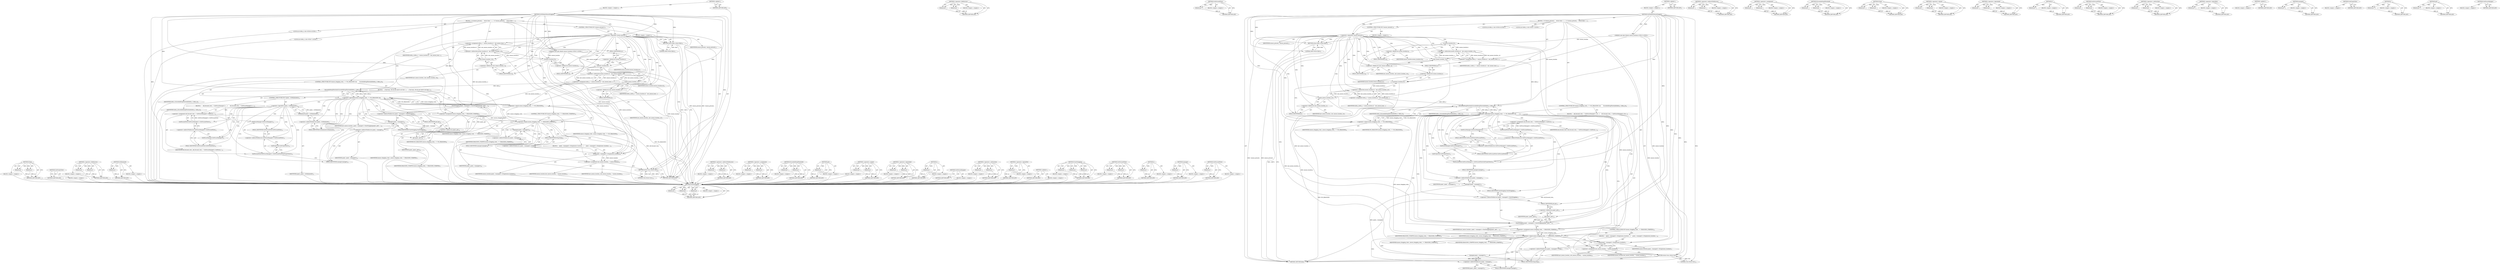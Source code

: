 digraph "GetFocusedView" {
vulnerable_177 [label=<(METHOD,StartDragging)>];
vulnerable_178 [label=<(PARAM,p1)>];
vulnerable_179 [label=<(PARAM,p2)>];
vulnerable_180 [label=<(PARAM,p3)>];
vulnerable_181 [label=<(BLOCK,&lt;empty&gt;,&lt;empty&gt;)>];
vulnerable_182 [label=<(METHOD_RETURN,ANY)>];
vulnerable_133 [label=<(METHOD,&lt;operator&gt;.fieldAccess)>];
vulnerable_134 [label=<(PARAM,p1)>];
vulnerable_135 [label=<(PARAM,p2)>];
vulnerable_136 [label=<(BLOCK,&lt;empty&gt;,&lt;empty&gt;)>];
vulnerable_137 [label=<(METHOD_RETURN,ANY)>];
vulnerable_157 [label=<(METHOD,GetFocusedView)>];
vulnerable_158 [label=<(PARAM,p1)>];
vulnerable_159 [label=<(BLOCK,&lt;empty&gt;,&lt;empty&gt;)>];
vulnerable_160 [label=<(METHOD_RETURN,ANY)>];
vulnerable_6 [label=<(METHOD,&lt;global&gt;)<SUB>1</SUB>>];
vulnerable_7 [label=<(BLOCK,&lt;empty&gt;,&lt;empty&gt;)<SUB>1</SUB>>];
vulnerable_8 [label=<(METHOD,OnTitlebarMouseDragged)<SUB>1</SUB>>];
vulnerable_9 [label="<(PARAM,const gfx::Point&amp; mouse_location)<SUB>2</SUB>>"];
vulnerable_10 [label=<(BLOCK,{
  if (!mouse_pressed_)
    return false;

  i...,{
  if (!mouse_pressed_)
    return false;

  i...)<SUB>2</SUB>>];
vulnerable_11 [label=<(CONTROL_STRUCTURE,IF,if (!mouse_pressed_))<SUB>3</SUB>>];
vulnerable_12 [label=<(&lt;operator&gt;.logicalNot,!mouse_pressed_)<SUB>3</SUB>>];
vulnerable_13 [label=<(IDENTIFIER,mouse_pressed_,!mouse_pressed_)<SUB>3</SUB>>];
vulnerable_14 [label=<(BLOCK,&lt;empty&gt;,&lt;empty&gt;)<SUB>4</SUB>>];
vulnerable_15 [label=<(RETURN,return false;,return false;)<SUB>4</SUB>>];
vulnerable_16 [label=<(LITERAL,false,return false;)<SUB>4</SUB>>];
vulnerable_17 [label="<(LOCAL,int delta_x: int)<SUB>6</SUB>>"];
vulnerable_18 [label=<(&lt;operator&gt;.assignment,delta_x = mouse_location.x() - last_mouse_locat...)<SUB>6</SUB>>];
vulnerable_19 [label=<(IDENTIFIER,delta_x,delta_x = mouse_location.x() - last_mouse_locat...)<SUB>6</SUB>>];
vulnerable_20 [label=<(&lt;operator&gt;.subtraction,mouse_location.x() - last_mouse_location_.x())<SUB>6</SUB>>];
vulnerable_21 [label=<(x,mouse_location.x())<SUB>6</SUB>>];
vulnerable_22 [label=<(&lt;operator&gt;.fieldAccess,mouse_location.x)<SUB>6</SUB>>];
vulnerable_23 [label=<(IDENTIFIER,mouse_location,mouse_location.x())<SUB>6</SUB>>];
vulnerable_24 [label=<(FIELD_IDENTIFIER,x,x)<SUB>6</SUB>>];
vulnerable_25 [label=<(x,last_mouse_location_.x())<SUB>6</SUB>>];
vulnerable_26 [label=<(&lt;operator&gt;.fieldAccess,last_mouse_location_.x)<SUB>6</SUB>>];
vulnerable_27 [label=<(IDENTIFIER,last_mouse_location_,last_mouse_location_.x())<SUB>6</SUB>>];
vulnerable_28 [label=<(FIELD_IDENTIFIER,x,x)<SUB>6</SUB>>];
vulnerable_29 [label="<(LOCAL,int delta_y: int)<SUB>7</SUB>>"];
vulnerable_30 [label=<(&lt;operator&gt;.assignment,delta_y = mouse_location.y() - last_mouse_locat...)<SUB>7</SUB>>];
vulnerable_31 [label=<(IDENTIFIER,delta_y,delta_y = mouse_location.y() - last_mouse_locat...)<SUB>7</SUB>>];
vulnerable_32 [label=<(&lt;operator&gt;.subtraction,mouse_location.y() - last_mouse_location_.y())<SUB>7</SUB>>];
vulnerable_33 [label=<(y,mouse_location.y())<SUB>7</SUB>>];
vulnerable_34 [label=<(&lt;operator&gt;.fieldAccess,mouse_location.y)<SUB>7</SUB>>];
vulnerable_35 [label=<(IDENTIFIER,mouse_location,mouse_location.y())<SUB>7</SUB>>];
vulnerable_36 [label=<(FIELD_IDENTIFIER,y,y)<SUB>7</SUB>>];
vulnerable_37 [label=<(y,last_mouse_location_.y())<SUB>7</SUB>>];
vulnerable_38 [label=<(&lt;operator&gt;.fieldAccess,last_mouse_location_.y)<SUB>7</SUB>>];
vulnerable_39 [label=<(IDENTIFIER,last_mouse_location_,last_mouse_location_.y())<SUB>7</SUB>>];
vulnerable_40 [label=<(FIELD_IDENTIFIER,y,y)<SUB>7</SUB>>];
vulnerable_41 [label=<(CONTROL_STRUCTURE,IF,if (mouse_dragging_state_ == NO_DRAGGING &amp;&amp;
       ExceededDragThreshold(delta_x, delta_y)))<SUB>8</SUB>>];
vulnerable_42 [label=<(&lt;operator&gt;.logicalAnd,mouse_dragging_state_ == NO_DRAGGING &amp;&amp;
       ...)<SUB>8</SUB>>];
vulnerable_43 [label=<(&lt;operator&gt;.equals,mouse_dragging_state_ == NO_DRAGGING)<SUB>8</SUB>>];
vulnerable_44 [label=<(IDENTIFIER,mouse_dragging_state_,mouse_dragging_state_ == NO_DRAGGING)<SUB>8</SUB>>];
vulnerable_45 [label=<(IDENTIFIER,NO_DRAGGING,mouse_dragging_state_ == NO_DRAGGING)<SUB>8</SUB>>];
vulnerable_46 [label=<(ExceededDragThreshold,ExceededDragThreshold(delta_x, delta_y))<SUB>9</SUB>>];
vulnerable_47 [label=<(IDENTIFIER,delta_x,ExceededDragThreshold(delta_x, delta_y))<SUB>9</SUB>>];
vulnerable_48 [label=<(IDENTIFIER,delta_y,ExceededDragThreshold(delta_x, delta_y))<SUB>9</SUB>>];
vulnerable_49 [label=<(BLOCK,{
    old_focused_view_ = GetFocusManager()-&gt;Ge...,{
    old_focused_view_ = GetFocusManager()-&gt;Ge...)<SUB>9</SUB>>];
vulnerable_50 [label=<(&lt;operator&gt;.assignment,old_focused_view_ = GetFocusManager()-&gt;GetFocus...)<SUB>10</SUB>>];
vulnerable_51 [label=<(IDENTIFIER,old_focused_view_,old_focused_view_ = GetFocusManager()-&gt;GetFocus...)<SUB>10</SUB>>];
vulnerable_52 [label=<(GetFocusedView,GetFocusManager()-&gt;GetFocusedView())<SUB>10</SUB>>];
vulnerable_53 [label=<(&lt;operator&gt;.indirectFieldAccess,GetFocusManager()-&gt;GetFocusedView)<SUB>10</SUB>>];
vulnerable_54 [label=<(GetFocusManager,GetFocusManager())<SUB>10</SUB>>];
vulnerable_55 [label=<(FIELD_IDENTIFIER,GetFocusedView,GetFocusedView)<SUB>10</SUB>>];
vulnerable_56 [label=<(SetFocusedView,GetFocusManager()-&gt;SetFocusedView(GetFrameView()))<SUB>11</SUB>>];
vulnerable_57 [label=<(&lt;operator&gt;.indirectFieldAccess,GetFocusManager()-&gt;SetFocusedView)<SUB>11</SUB>>];
vulnerable_58 [label=<(GetFocusManager,GetFocusManager())<SUB>11</SUB>>];
vulnerable_59 [label=<(FIELD_IDENTIFIER,SetFocusedView,SetFocusedView)<SUB>11</SUB>>];
vulnerable_60 [label=<(GetFrameView,GetFrameView())<SUB>11</SUB>>];
vulnerable_61 [label=<(StartDragging,panel_-&gt;manager()-&gt;StartDragging(panel_.get(), ...)<SUB>13</SUB>>];
vulnerable_62 [label=<(&lt;operator&gt;.indirectFieldAccess,panel_-&gt;manager()-&gt;StartDragging)<SUB>13</SUB>>];
vulnerable_63 [label=<(manager,panel_-&gt;manager())<SUB>13</SUB>>];
vulnerable_64 [label=<(&lt;operator&gt;.indirectFieldAccess,panel_-&gt;manager)<SUB>13</SUB>>];
vulnerable_65 [label=<(IDENTIFIER,panel_,panel_-&gt;manager())<SUB>13</SUB>>];
vulnerable_66 [label=<(FIELD_IDENTIFIER,manager,manager)<SUB>13</SUB>>];
vulnerable_67 [label=<(FIELD_IDENTIFIER,StartDragging,StartDragging)<SUB>13</SUB>>];
vulnerable_68 [label=<(get,panel_.get())<SUB>13</SUB>>];
vulnerable_69 [label=<(&lt;operator&gt;.fieldAccess,panel_.get)<SUB>13</SUB>>];
vulnerable_70 [label=<(IDENTIFIER,panel_,panel_.get())<SUB>13</SUB>>];
vulnerable_71 [label=<(FIELD_IDENTIFIER,get,get)<SUB>13</SUB>>];
vulnerable_72 [label=<(IDENTIFIER,last_mouse_location_,panel_-&gt;manager()-&gt;StartDragging(panel_.get(), ...)<SUB>13</SUB>>];
vulnerable_73 [label=<(&lt;operator&gt;.assignment,mouse_dragging_state_ = DRAGGING_STARTED)<SUB>14</SUB>>];
vulnerable_74 [label=<(IDENTIFIER,mouse_dragging_state_,mouse_dragging_state_ = DRAGGING_STARTED)<SUB>14</SUB>>];
vulnerable_75 [label=<(IDENTIFIER,DRAGGING_STARTED,mouse_dragging_state_ = DRAGGING_STARTED)<SUB>14</SUB>>];
vulnerable_76 [label=<(CONTROL_STRUCTURE,IF,if (mouse_dragging_state_ == DRAGGING_STARTED))<SUB>16</SUB>>];
vulnerable_77 [label=<(&lt;operator&gt;.equals,mouse_dragging_state_ == DRAGGING_STARTED)<SUB>16</SUB>>];
vulnerable_78 [label=<(IDENTIFIER,mouse_dragging_state_,mouse_dragging_state_ == DRAGGING_STARTED)<SUB>16</SUB>>];
vulnerable_79 [label=<(IDENTIFIER,DRAGGING_STARTED,mouse_dragging_state_ == DRAGGING_STARTED)<SUB>16</SUB>>];
vulnerable_80 [label=<(BLOCK,{
    panel_-&gt;manager()-&gt;Drag(mouse_location);
...,{
    panel_-&gt;manager()-&gt;Drag(mouse_location);
...)<SUB>16</SUB>>];
vulnerable_81 [label=<(Drag,panel_-&gt;manager()-&gt;Drag(mouse_location))<SUB>17</SUB>>];
vulnerable_82 [label=<(&lt;operator&gt;.indirectFieldAccess,panel_-&gt;manager()-&gt;Drag)<SUB>17</SUB>>];
vulnerable_83 [label=<(manager,panel_-&gt;manager())<SUB>17</SUB>>];
vulnerable_84 [label=<(&lt;operator&gt;.indirectFieldAccess,panel_-&gt;manager)<SUB>17</SUB>>];
vulnerable_85 [label=<(IDENTIFIER,panel_,panel_-&gt;manager())<SUB>17</SUB>>];
vulnerable_86 [label=<(FIELD_IDENTIFIER,manager,manager)<SUB>17</SUB>>];
vulnerable_87 [label=<(FIELD_IDENTIFIER,Drag,Drag)<SUB>17</SUB>>];
vulnerable_88 [label=<(IDENTIFIER,mouse_location,panel_-&gt;manager()-&gt;Drag(mouse_location))<SUB>17</SUB>>];
vulnerable_89 [label=<(&lt;operator&gt;.assignment,last_mouse_location_ = mouse_location)<SUB>19</SUB>>];
vulnerable_90 [label=<(IDENTIFIER,last_mouse_location_,last_mouse_location_ = mouse_location)<SUB>19</SUB>>];
vulnerable_91 [label=<(IDENTIFIER,mouse_location,last_mouse_location_ = mouse_location)<SUB>19</SUB>>];
vulnerable_92 [label=<(RETURN,return true;,return true;)<SUB>21</SUB>>];
vulnerable_93 [label=<(LITERAL,true,return true;)<SUB>21</SUB>>];
vulnerable_94 [label=<(METHOD_RETURN,bool)<SUB>1</SUB>>];
vulnerable_96 [label=<(METHOD_RETURN,ANY)<SUB>1</SUB>>];
vulnerable_161 [label=<(METHOD,&lt;operator&gt;.indirectFieldAccess)>];
vulnerable_162 [label=<(PARAM,p1)>];
vulnerable_163 [label=<(PARAM,p2)>];
vulnerable_164 [label=<(BLOCK,&lt;empty&gt;,&lt;empty&gt;)>];
vulnerable_165 [label=<(METHOD_RETURN,ANY)>];
vulnerable_119 [label=<(METHOD,&lt;operator&gt;.assignment)>];
vulnerable_120 [label=<(PARAM,p1)>];
vulnerable_121 [label=<(PARAM,p2)>];
vulnerable_122 [label=<(BLOCK,&lt;empty&gt;,&lt;empty&gt;)>];
vulnerable_123 [label=<(METHOD_RETURN,ANY)>];
vulnerable_152 [label=<(METHOD,ExceededDragThreshold)>];
vulnerable_153 [label=<(PARAM,p1)>];
vulnerable_154 [label=<(PARAM,p2)>];
vulnerable_155 [label=<(BLOCK,&lt;empty&gt;,&lt;empty&gt;)>];
vulnerable_156 [label=<(METHOD_RETURN,ANY)>];
vulnerable_191 [label=<(METHOD,Drag)>];
vulnerable_192 [label=<(PARAM,p1)>];
vulnerable_193 [label=<(PARAM,p2)>];
vulnerable_194 [label=<(BLOCK,&lt;empty&gt;,&lt;empty&gt;)>];
vulnerable_195 [label=<(METHOD_RETURN,ANY)>];
vulnerable_147 [label=<(METHOD,&lt;operator&gt;.equals)>];
vulnerable_148 [label=<(PARAM,p1)>];
vulnerable_149 [label=<(PARAM,p2)>];
vulnerable_150 [label=<(BLOCK,&lt;empty&gt;,&lt;empty&gt;)>];
vulnerable_151 [label=<(METHOD_RETURN,ANY)>];
vulnerable_142 [label=<(METHOD,&lt;operator&gt;.logicalAnd)>];
vulnerable_143 [label=<(PARAM,p1)>];
vulnerable_144 [label=<(PARAM,p2)>];
vulnerable_145 [label=<(BLOCK,&lt;empty&gt;,&lt;empty&gt;)>];
vulnerable_146 [label=<(METHOD_RETURN,ANY)>];
vulnerable_129 [label=<(METHOD,x)>];
vulnerable_130 [label=<(PARAM,p1)>];
vulnerable_131 [label=<(BLOCK,&lt;empty&gt;,&lt;empty&gt;)>];
vulnerable_132 [label=<(METHOD_RETURN,ANY)>];
vulnerable_169 [label=<(METHOD,SetFocusedView)>];
vulnerable_170 [label=<(PARAM,p1)>];
vulnerable_171 [label=<(PARAM,p2)>];
vulnerable_172 [label=<(BLOCK,&lt;empty&gt;,&lt;empty&gt;)>];
vulnerable_173 [label=<(METHOD_RETURN,ANY)>];
vulnerable_124 [label=<(METHOD,&lt;operator&gt;.subtraction)>];
vulnerable_125 [label=<(PARAM,p1)>];
vulnerable_126 [label=<(PARAM,p2)>];
vulnerable_127 [label=<(BLOCK,&lt;empty&gt;,&lt;empty&gt;)>];
vulnerable_128 [label=<(METHOD_RETURN,ANY)>];
vulnerable_115 [label=<(METHOD,&lt;operator&gt;.logicalNot)>];
vulnerable_116 [label=<(PARAM,p1)>];
vulnerable_117 [label=<(BLOCK,&lt;empty&gt;,&lt;empty&gt;)>];
vulnerable_118 [label=<(METHOD_RETURN,ANY)>];
vulnerable_109 [label=<(METHOD,&lt;global&gt;)<SUB>1</SUB>>];
vulnerable_110 [label=<(BLOCK,&lt;empty&gt;,&lt;empty&gt;)>];
vulnerable_111 [label=<(METHOD_RETURN,ANY)>];
vulnerable_183 [label=<(METHOD,manager)>];
vulnerable_184 [label=<(PARAM,p1)>];
vulnerable_185 [label=<(BLOCK,&lt;empty&gt;,&lt;empty&gt;)>];
vulnerable_186 [label=<(METHOD_RETURN,ANY)>];
vulnerable_174 [label=<(METHOD,GetFrameView)>];
vulnerable_175 [label=<(BLOCK,&lt;empty&gt;,&lt;empty&gt;)>];
vulnerable_176 [label=<(METHOD_RETURN,ANY)>];
vulnerable_138 [label=<(METHOD,y)>];
vulnerable_139 [label=<(PARAM,p1)>];
vulnerable_140 [label=<(BLOCK,&lt;empty&gt;,&lt;empty&gt;)>];
vulnerable_141 [label=<(METHOD_RETURN,ANY)>];
vulnerable_187 [label=<(METHOD,get)>];
vulnerable_188 [label=<(PARAM,p1)>];
vulnerable_189 [label=<(BLOCK,&lt;empty&gt;,&lt;empty&gt;)>];
vulnerable_190 [label=<(METHOD_RETURN,ANY)>];
vulnerable_166 [label=<(METHOD,GetFocusManager)>];
vulnerable_167 [label=<(BLOCK,&lt;empty&gt;,&lt;empty&gt;)>];
vulnerable_168 [label=<(METHOD_RETURN,ANY)>];
fixed_202 [label=<(METHOD,Drag)>];
fixed_203 [label=<(PARAM,p1)>];
fixed_204 [label=<(PARAM,p2)>];
fixed_205 [label=<(BLOCK,&lt;empty&gt;,&lt;empty&gt;)>];
fixed_206 [label=<(METHOD_RETURN,ANY)>];
fixed_185 [label=<(METHOD,GetFrameView)>];
fixed_186 [label=<(BLOCK,&lt;empty&gt;,&lt;empty&gt;)>];
fixed_187 [label=<(METHOD_RETURN,ANY)>];
fixed_140 [label=<(METHOD,&lt;operator&gt;.fieldAccess)>];
fixed_141 [label=<(PARAM,p1)>];
fixed_142 [label=<(PARAM,p2)>];
fixed_143 [label=<(BLOCK,&lt;empty&gt;,&lt;empty&gt;)>];
fixed_144 [label=<(METHOD_RETURN,ANY)>];
fixed_164 [label=<(METHOD,IsMinimized)>];
fixed_165 [label=<(PARAM,p1)>];
fixed_166 [label=<(BLOCK,&lt;empty&gt;,&lt;empty&gt;)>];
fixed_167 [label=<(METHOD_RETURN,ANY)>];
fixed_6 [label=<(METHOD,&lt;global&gt;)<SUB>1</SUB>>];
fixed_7 [label=<(BLOCK,&lt;empty&gt;,&lt;empty&gt;)<SUB>1</SUB>>];
fixed_8 [label=<(METHOD,OnTitlebarMouseDragged)<SUB>1</SUB>>];
fixed_9 [label="<(PARAM,const gfx::Point&amp; mouse_location)<SUB>2</SUB>>"];
fixed_10 [label=<(BLOCK,{
  if (!mouse_pressed_)
    return false;

  i...,{
  if (!mouse_pressed_)
    return false;

  i...)<SUB>2</SUB>>];
fixed_11 [label=<(CONTROL_STRUCTURE,IF,if (!mouse_pressed_))<SUB>3</SUB>>];
fixed_12 [label=<(&lt;operator&gt;.logicalNot,!mouse_pressed_)<SUB>3</SUB>>];
fixed_13 [label=<(IDENTIFIER,mouse_pressed_,!mouse_pressed_)<SUB>3</SUB>>];
fixed_14 [label=<(BLOCK,&lt;empty&gt;,&lt;empty&gt;)<SUB>4</SUB>>];
fixed_15 [label=<(RETURN,return false;,return false;)<SUB>4</SUB>>];
fixed_16 [label=<(LITERAL,false,return false;)<SUB>4</SUB>>];
fixed_17 [label="<(LOCAL,int delta_x: int)<SUB>6</SUB>>"];
fixed_18 [label=<(&lt;operator&gt;.assignment,delta_x = mouse_location.x() - last_mouse_locat...)<SUB>6</SUB>>];
fixed_19 [label=<(IDENTIFIER,delta_x,delta_x = mouse_location.x() - last_mouse_locat...)<SUB>6</SUB>>];
fixed_20 [label=<(&lt;operator&gt;.subtraction,mouse_location.x() - last_mouse_location_.x())<SUB>6</SUB>>];
fixed_21 [label=<(x,mouse_location.x())<SUB>6</SUB>>];
fixed_22 [label=<(&lt;operator&gt;.fieldAccess,mouse_location.x)<SUB>6</SUB>>];
fixed_23 [label=<(IDENTIFIER,mouse_location,mouse_location.x())<SUB>6</SUB>>];
fixed_24 [label=<(FIELD_IDENTIFIER,x,x)<SUB>6</SUB>>];
fixed_25 [label=<(x,last_mouse_location_.x())<SUB>6</SUB>>];
fixed_26 [label=<(&lt;operator&gt;.fieldAccess,last_mouse_location_.x)<SUB>6</SUB>>];
fixed_27 [label=<(IDENTIFIER,last_mouse_location_,last_mouse_location_.x())<SUB>6</SUB>>];
fixed_28 [label=<(FIELD_IDENTIFIER,x,x)<SUB>6</SUB>>];
fixed_29 [label="<(LOCAL,int delta_y: int)<SUB>7</SUB>>"];
fixed_30 [label=<(&lt;operator&gt;.assignment,delta_y = mouse_location.y() - last_mouse_locat...)<SUB>7</SUB>>];
fixed_31 [label=<(IDENTIFIER,delta_y,delta_y = mouse_location.y() - last_mouse_locat...)<SUB>7</SUB>>];
fixed_32 [label=<(&lt;operator&gt;.subtraction,mouse_location.y() - last_mouse_location_.y())<SUB>7</SUB>>];
fixed_33 [label=<(y,mouse_location.y())<SUB>7</SUB>>];
fixed_34 [label=<(&lt;operator&gt;.fieldAccess,mouse_location.y)<SUB>7</SUB>>];
fixed_35 [label=<(IDENTIFIER,mouse_location,mouse_location.y())<SUB>7</SUB>>];
fixed_36 [label=<(FIELD_IDENTIFIER,y,y)<SUB>7</SUB>>];
fixed_37 [label=<(y,last_mouse_location_.y())<SUB>7</SUB>>];
fixed_38 [label=<(&lt;operator&gt;.fieldAccess,last_mouse_location_.y)<SUB>7</SUB>>];
fixed_39 [label=<(IDENTIFIER,last_mouse_location_,last_mouse_location_.y())<SUB>7</SUB>>];
fixed_40 [label=<(FIELD_IDENTIFIER,y,y)<SUB>7</SUB>>];
fixed_41 [label=<(CONTROL_STRUCTURE,IF,if (mouse_dragging_state_ == NO_DRAGGING &amp;&amp;
       ExceededDragThreshold(delta_x, delta_y)))<SUB>8</SUB>>];
fixed_42 [label=<(&lt;operator&gt;.logicalAnd,mouse_dragging_state_ == NO_DRAGGING &amp;&amp;
       ...)<SUB>8</SUB>>];
fixed_43 [label=<(&lt;operator&gt;.equals,mouse_dragging_state_ == NO_DRAGGING)<SUB>8</SUB>>];
fixed_44 [label=<(IDENTIFIER,mouse_dragging_state_,mouse_dragging_state_ == NO_DRAGGING)<SUB>8</SUB>>];
fixed_45 [label=<(IDENTIFIER,NO_DRAGGING,mouse_dragging_state_ == NO_DRAGGING)<SUB>8</SUB>>];
fixed_46 [label=<(ExceededDragThreshold,ExceededDragThreshold(delta_x, delta_y))<SUB>9</SUB>>];
fixed_47 [label=<(IDENTIFIER,delta_x,ExceededDragThreshold(delta_x, delta_y))<SUB>9</SUB>>];
fixed_48 [label=<(IDENTIFIER,delta_y,ExceededDragThreshold(delta_x, delta_y))<SUB>9</SUB>>];
fixed_49 [label=<(BLOCK,{
    // the focus. We do not need to do this f...,{
    // the focus. We do not need to do this f...)<SUB>9</SUB>>];
fixed_50 [label=<(CONTROL_STRUCTURE,IF,if (!panel_-&gt;IsMinimized()))<SUB>11</SUB>>];
fixed_51 [label=<(&lt;operator&gt;.logicalNot,!panel_-&gt;IsMinimized())<SUB>11</SUB>>];
fixed_52 [label=<(IsMinimized,panel_-&gt;IsMinimized())<SUB>11</SUB>>];
fixed_53 [label=<(&lt;operator&gt;.indirectFieldAccess,panel_-&gt;IsMinimized)<SUB>11</SUB>>];
fixed_54 [label=<(IDENTIFIER,panel_,panel_-&gt;IsMinimized())<SUB>11</SUB>>];
fixed_55 [label=<(FIELD_IDENTIFIER,IsMinimized,IsMinimized)<SUB>11</SUB>>];
fixed_56 [label=<(BLOCK,{
      old_focused_view_ = GetFocusManager()-&gt;...,{
      old_focused_view_ = GetFocusManager()-&gt;...)<SUB>11</SUB>>];
fixed_57 [label=<(&lt;operator&gt;.assignment,old_focused_view_ = GetFocusManager()-&gt;GetFocus...)<SUB>12</SUB>>];
fixed_58 [label=<(IDENTIFIER,old_focused_view_,old_focused_view_ = GetFocusManager()-&gt;GetFocus...)<SUB>12</SUB>>];
fixed_59 [label=<(GetFocusedView,GetFocusManager()-&gt;GetFocusedView())<SUB>12</SUB>>];
fixed_60 [label=<(&lt;operator&gt;.indirectFieldAccess,GetFocusManager()-&gt;GetFocusedView)<SUB>12</SUB>>];
fixed_61 [label=<(GetFocusManager,GetFocusManager())<SUB>12</SUB>>];
fixed_62 [label=<(FIELD_IDENTIFIER,GetFocusedView,GetFocusedView)<SUB>12</SUB>>];
fixed_63 [label=<(SetFocusedView,GetFocusManager()-&gt;SetFocusedView(GetFrameView()))<SUB>13</SUB>>];
fixed_64 [label=<(&lt;operator&gt;.indirectFieldAccess,GetFocusManager()-&gt;SetFocusedView)<SUB>13</SUB>>];
fixed_65 [label=<(GetFocusManager,GetFocusManager())<SUB>13</SUB>>];
fixed_66 [label=<(FIELD_IDENTIFIER,SetFocusedView,SetFocusedView)<SUB>13</SUB>>];
fixed_67 [label=<(GetFrameView,GetFrameView())<SUB>13</SUB>>];
fixed_68 [label=<(StartDragging,panel_-&gt;manager()-&gt;StartDragging(panel_.get(), ...)<SUB>16</SUB>>];
fixed_69 [label=<(&lt;operator&gt;.indirectFieldAccess,panel_-&gt;manager()-&gt;StartDragging)<SUB>16</SUB>>];
fixed_70 [label=<(manager,panel_-&gt;manager())<SUB>16</SUB>>];
fixed_71 [label=<(&lt;operator&gt;.indirectFieldAccess,panel_-&gt;manager)<SUB>16</SUB>>];
fixed_72 [label=<(IDENTIFIER,panel_,panel_-&gt;manager())<SUB>16</SUB>>];
fixed_73 [label=<(FIELD_IDENTIFIER,manager,manager)<SUB>16</SUB>>];
fixed_74 [label=<(FIELD_IDENTIFIER,StartDragging,StartDragging)<SUB>16</SUB>>];
fixed_75 [label=<(get,panel_.get())<SUB>16</SUB>>];
fixed_76 [label=<(&lt;operator&gt;.fieldAccess,panel_.get)<SUB>16</SUB>>];
fixed_77 [label=<(IDENTIFIER,panel_,panel_.get())<SUB>16</SUB>>];
fixed_78 [label=<(FIELD_IDENTIFIER,get,get)<SUB>16</SUB>>];
fixed_79 [label=<(IDENTIFIER,last_mouse_location_,panel_-&gt;manager()-&gt;StartDragging(panel_.get(), ...)<SUB>16</SUB>>];
fixed_80 [label=<(&lt;operator&gt;.assignment,mouse_dragging_state_ = DRAGGING_STARTED)<SUB>17</SUB>>];
fixed_81 [label=<(IDENTIFIER,mouse_dragging_state_,mouse_dragging_state_ = DRAGGING_STARTED)<SUB>17</SUB>>];
fixed_82 [label=<(IDENTIFIER,DRAGGING_STARTED,mouse_dragging_state_ = DRAGGING_STARTED)<SUB>17</SUB>>];
fixed_83 [label=<(CONTROL_STRUCTURE,IF,if (mouse_dragging_state_ == DRAGGING_STARTED))<SUB>19</SUB>>];
fixed_84 [label=<(&lt;operator&gt;.equals,mouse_dragging_state_ == DRAGGING_STARTED)<SUB>19</SUB>>];
fixed_85 [label=<(IDENTIFIER,mouse_dragging_state_,mouse_dragging_state_ == DRAGGING_STARTED)<SUB>19</SUB>>];
fixed_86 [label=<(IDENTIFIER,DRAGGING_STARTED,mouse_dragging_state_ == DRAGGING_STARTED)<SUB>19</SUB>>];
fixed_87 [label=<(BLOCK,{
    panel_-&gt;manager()-&gt;Drag(mouse_location);
...,{
    panel_-&gt;manager()-&gt;Drag(mouse_location);
...)<SUB>19</SUB>>];
fixed_88 [label=<(Drag,panel_-&gt;manager()-&gt;Drag(mouse_location))<SUB>20</SUB>>];
fixed_89 [label=<(&lt;operator&gt;.indirectFieldAccess,panel_-&gt;manager()-&gt;Drag)<SUB>20</SUB>>];
fixed_90 [label=<(manager,panel_-&gt;manager())<SUB>20</SUB>>];
fixed_91 [label=<(&lt;operator&gt;.indirectFieldAccess,panel_-&gt;manager)<SUB>20</SUB>>];
fixed_92 [label=<(IDENTIFIER,panel_,panel_-&gt;manager())<SUB>20</SUB>>];
fixed_93 [label=<(FIELD_IDENTIFIER,manager,manager)<SUB>20</SUB>>];
fixed_94 [label=<(FIELD_IDENTIFIER,Drag,Drag)<SUB>20</SUB>>];
fixed_95 [label=<(IDENTIFIER,mouse_location,panel_-&gt;manager()-&gt;Drag(mouse_location))<SUB>20</SUB>>];
fixed_96 [label=<(&lt;operator&gt;.assignment,last_mouse_location_ = mouse_location)<SUB>22</SUB>>];
fixed_97 [label=<(IDENTIFIER,last_mouse_location_,last_mouse_location_ = mouse_location)<SUB>22</SUB>>];
fixed_98 [label=<(IDENTIFIER,mouse_location,last_mouse_location_ = mouse_location)<SUB>22</SUB>>];
fixed_99 [label=<(RETURN,return true;,return true;)<SUB>24</SUB>>];
fixed_100 [label=<(LITERAL,true,return true;)<SUB>24</SUB>>];
fixed_101 [label=<(METHOD_RETURN,bool)<SUB>1</SUB>>];
fixed_103 [label=<(METHOD_RETURN,ANY)<SUB>1</SUB>>];
fixed_168 [label=<(METHOD,&lt;operator&gt;.indirectFieldAccess)>];
fixed_169 [label=<(PARAM,p1)>];
fixed_170 [label=<(PARAM,p2)>];
fixed_171 [label=<(BLOCK,&lt;empty&gt;,&lt;empty&gt;)>];
fixed_172 [label=<(METHOD_RETURN,ANY)>];
fixed_126 [label=<(METHOD,&lt;operator&gt;.assignment)>];
fixed_127 [label=<(PARAM,p1)>];
fixed_128 [label=<(PARAM,p2)>];
fixed_129 [label=<(BLOCK,&lt;empty&gt;,&lt;empty&gt;)>];
fixed_130 [label=<(METHOD_RETURN,ANY)>];
fixed_159 [label=<(METHOD,ExceededDragThreshold)>];
fixed_160 [label=<(PARAM,p1)>];
fixed_161 [label=<(PARAM,p2)>];
fixed_162 [label=<(BLOCK,&lt;empty&gt;,&lt;empty&gt;)>];
fixed_163 [label=<(METHOD_RETURN,ANY)>];
fixed_198 [label=<(METHOD,get)>];
fixed_199 [label=<(PARAM,p1)>];
fixed_200 [label=<(BLOCK,&lt;empty&gt;,&lt;empty&gt;)>];
fixed_201 [label=<(METHOD_RETURN,ANY)>];
fixed_154 [label=<(METHOD,&lt;operator&gt;.equals)>];
fixed_155 [label=<(PARAM,p1)>];
fixed_156 [label=<(PARAM,p2)>];
fixed_157 [label=<(BLOCK,&lt;empty&gt;,&lt;empty&gt;)>];
fixed_158 [label=<(METHOD_RETURN,ANY)>];
fixed_149 [label=<(METHOD,&lt;operator&gt;.logicalAnd)>];
fixed_150 [label=<(PARAM,p1)>];
fixed_151 [label=<(PARAM,p2)>];
fixed_152 [label=<(BLOCK,&lt;empty&gt;,&lt;empty&gt;)>];
fixed_153 [label=<(METHOD_RETURN,ANY)>];
fixed_136 [label=<(METHOD,x)>];
fixed_137 [label=<(PARAM,p1)>];
fixed_138 [label=<(BLOCK,&lt;empty&gt;,&lt;empty&gt;)>];
fixed_139 [label=<(METHOD_RETURN,ANY)>];
fixed_177 [label=<(METHOD,GetFocusManager)>];
fixed_178 [label=<(BLOCK,&lt;empty&gt;,&lt;empty&gt;)>];
fixed_179 [label=<(METHOD_RETURN,ANY)>];
fixed_131 [label=<(METHOD,&lt;operator&gt;.subtraction)>];
fixed_132 [label=<(PARAM,p1)>];
fixed_133 [label=<(PARAM,p2)>];
fixed_134 [label=<(BLOCK,&lt;empty&gt;,&lt;empty&gt;)>];
fixed_135 [label=<(METHOD_RETURN,ANY)>];
fixed_122 [label=<(METHOD,&lt;operator&gt;.logicalNot)>];
fixed_123 [label=<(PARAM,p1)>];
fixed_124 [label=<(BLOCK,&lt;empty&gt;,&lt;empty&gt;)>];
fixed_125 [label=<(METHOD_RETURN,ANY)>];
fixed_116 [label=<(METHOD,&lt;global&gt;)<SUB>1</SUB>>];
fixed_117 [label=<(BLOCK,&lt;empty&gt;,&lt;empty&gt;)>];
fixed_118 [label=<(METHOD_RETURN,ANY)>];
fixed_188 [label=<(METHOD,StartDragging)>];
fixed_189 [label=<(PARAM,p1)>];
fixed_190 [label=<(PARAM,p2)>];
fixed_191 [label=<(PARAM,p3)>];
fixed_192 [label=<(BLOCK,&lt;empty&gt;,&lt;empty&gt;)>];
fixed_193 [label=<(METHOD_RETURN,ANY)>];
fixed_180 [label=<(METHOD,SetFocusedView)>];
fixed_181 [label=<(PARAM,p1)>];
fixed_182 [label=<(PARAM,p2)>];
fixed_183 [label=<(BLOCK,&lt;empty&gt;,&lt;empty&gt;)>];
fixed_184 [label=<(METHOD_RETURN,ANY)>];
fixed_145 [label=<(METHOD,y)>];
fixed_146 [label=<(PARAM,p1)>];
fixed_147 [label=<(BLOCK,&lt;empty&gt;,&lt;empty&gt;)>];
fixed_148 [label=<(METHOD_RETURN,ANY)>];
fixed_194 [label=<(METHOD,manager)>];
fixed_195 [label=<(PARAM,p1)>];
fixed_196 [label=<(BLOCK,&lt;empty&gt;,&lt;empty&gt;)>];
fixed_197 [label=<(METHOD_RETURN,ANY)>];
fixed_173 [label=<(METHOD,GetFocusedView)>];
fixed_174 [label=<(PARAM,p1)>];
fixed_175 [label=<(BLOCK,&lt;empty&gt;,&lt;empty&gt;)>];
fixed_176 [label=<(METHOD_RETURN,ANY)>];
vulnerable_177 -> vulnerable_178  [key=0, label="AST: "];
vulnerable_177 -> vulnerable_178  [key=1, label="DDG: "];
vulnerable_177 -> vulnerable_181  [key=0, label="AST: "];
vulnerable_177 -> vulnerable_179  [key=0, label="AST: "];
vulnerable_177 -> vulnerable_179  [key=1, label="DDG: "];
vulnerable_177 -> vulnerable_182  [key=0, label="AST: "];
vulnerable_177 -> vulnerable_182  [key=1, label="CFG: "];
vulnerable_177 -> vulnerable_180  [key=0, label="AST: "];
vulnerable_177 -> vulnerable_180  [key=1, label="DDG: "];
vulnerable_178 -> vulnerable_182  [key=0, label="DDG: p1"];
vulnerable_179 -> vulnerable_182  [key=0, label="DDG: p2"];
vulnerable_180 -> vulnerable_182  [key=0, label="DDG: p3"];
vulnerable_133 -> vulnerable_134  [key=0, label="AST: "];
vulnerable_133 -> vulnerable_134  [key=1, label="DDG: "];
vulnerable_133 -> vulnerable_136  [key=0, label="AST: "];
vulnerable_133 -> vulnerable_135  [key=0, label="AST: "];
vulnerable_133 -> vulnerable_135  [key=1, label="DDG: "];
vulnerable_133 -> vulnerable_137  [key=0, label="AST: "];
vulnerable_133 -> vulnerable_137  [key=1, label="CFG: "];
vulnerable_134 -> vulnerable_137  [key=0, label="DDG: p1"];
vulnerable_135 -> vulnerable_137  [key=0, label="DDG: p2"];
vulnerable_157 -> vulnerable_158  [key=0, label="AST: "];
vulnerable_157 -> vulnerable_158  [key=1, label="DDG: "];
vulnerable_157 -> vulnerable_159  [key=0, label="AST: "];
vulnerable_157 -> vulnerable_160  [key=0, label="AST: "];
vulnerable_157 -> vulnerable_160  [key=1, label="CFG: "];
vulnerable_158 -> vulnerable_160  [key=0, label="DDG: p1"];
vulnerable_6 -> vulnerable_7  [key=0, label="AST: "];
vulnerable_6 -> vulnerable_96  [key=0, label="AST: "];
vulnerable_6 -> vulnerable_96  [key=1, label="CFG: "];
vulnerable_7 -> vulnerable_8  [key=0, label="AST: "];
vulnerable_8 -> vulnerable_9  [key=0, label="AST: "];
vulnerable_8 -> vulnerable_9  [key=1, label="DDG: "];
vulnerable_8 -> vulnerable_10  [key=0, label="AST: "];
vulnerable_8 -> vulnerable_94  [key=0, label="AST: "];
vulnerable_8 -> vulnerable_12  [key=0, label="CFG: "];
vulnerable_8 -> vulnerable_12  [key=1, label="DDG: "];
vulnerable_8 -> vulnerable_92  [key=0, label="DDG: "];
vulnerable_8 -> vulnerable_93  [key=0, label="DDG: "];
vulnerable_8 -> vulnerable_15  [key=0, label="DDG: "];
vulnerable_8 -> vulnerable_73  [key=0, label="DDG: "];
vulnerable_8 -> vulnerable_77  [key=0, label="DDG: "];
vulnerable_8 -> vulnerable_89  [key=0, label="DDG: "];
vulnerable_8 -> vulnerable_16  [key=0, label="DDG: "];
vulnerable_8 -> vulnerable_43  [key=0, label="DDG: "];
vulnerable_8 -> vulnerable_46  [key=0, label="DDG: "];
vulnerable_8 -> vulnerable_56  [key=0, label="DDG: "];
vulnerable_8 -> vulnerable_61  [key=0, label="DDG: "];
vulnerable_8 -> vulnerable_81  [key=0, label="DDG: "];
vulnerable_9 -> vulnerable_94  [key=0, label="DDG: mouse_location"];
vulnerable_9 -> vulnerable_21  [key=0, label="DDG: mouse_location"];
vulnerable_9 -> vulnerable_33  [key=0, label="DDG: mouse_location"];
vulnerable_9 -> vulnerable_81  [key=0, label="DDG: mouse_location"];
vulnerable_10 -> vulnerable_11  [key=0, label="AST: "];
vulnerable_10 -> vulnerable_17  [key=0, label="AST: "];
vulnerable_10 -> vulnerable_18  [key=0, label="AST: "];
vulnerable_10 -> vulnerable_29  [key=0, label="AST: "];
vulnerable_10 -> vulnerable_30  [key=0, label="AST: "];
vulnerable_10 -> vulnerable_41  [key=0, label="AST: "];
vulnerable_10 -> vulnerable_76  [key=0, label="AST: "];
vulnerable_10 -> vulnerable_92  [key=0, label="AST: "];
vulnerable_11 -> vulnerable_12  [key=0, label="AST: "];
vulnerable_11 -> vulnerable_14  [key=0, label="AST: "];
vulnerable_12 -> vulnerable_13  [key=0, label="AST: "];
vulnerable_12 -> vulnerable_15  [key=0, label="CFG: "];
vulnerable_12 -> vulnerable_15  [key=1, label="CDG: "];
vulnerable_12 -> vulnerable_24  [key=0, label="CFG: "];
vulnerable_12 -> vulnerable_24  [key=1, label="CDG: "];
vulnerable_12 -> vulnerable_94  [key=0, label="DDG: !mouse_pressed_"];
vulnerable_12 -> vulnerable_94  [key=1, label="DDG: mouse_pressed_"];
vulnerable_12 -> vulnerable_30  [key=0, label="CDG: "];
vulnerable_12 -> vulnerable_34  [key=0, label="CDG: "];
vulnerable_12 -> vulnerable_21  [key=0, label="CDG: "];
vulnerable_12 -> vulnerable_32  [key=0, label="CDG: "];
vulnerable_12 -> vulnerable_26  [key=0, label="CDG: "];
vulnerable_12 -> vulnerable_77  [key=0, label="CDG: "];
vulnerable_12 -> vulnerable_42  [key=0, label="CDG: "];
vulnerable_12 -> vulnerable_28  [key=0, label="CDG: "];
vulnerable_12 -> vulnerable_37  [key=0, label="CDG: "];
vulnerable_12 -> vulnerable_20  [key=0, label="CDG: "];
vulnerable_12 -> vulnerable_38  [key=0, label="CDG: "];
vulnerable_12 -> vulnerable_25  [key=0, label="CDG: "];
vulnerable_12 -> vulnerable_22  [key=0, label="CDG: "];
vulnerable_12 -> vulnerable_92  [key=0, label="CDG: "];
vulnerable_12 -> vulnerable_40  [key=0, label="CDG: "];
vulnerable_12 -> vulnerable_18  [key=0, label="CDG: "];
vulnerable_12 -> vulnerable_43  [key=0, label="CDG: "];
vulnerable_12 -> vulnerable_33  [key=0, label="CDG: "];
vulnerable_12 -> vulnerable_36  [key=0, label="CDG: "];
vulnerable_14 -> vulnerable_15  [key=0, label="AST: "];
vulnerable_15 -> vulnerable_16  [key=0, label="AST: "];
vulnerable_15 -> vulnerable_94  [key=0, label="CFG: "];
vulnerable_15 -> vulnerable_94  [key=1, label="DDG: &lt;RET&gt;"];
vulnerable_16 -> vulnerable_15  [key=0, label="DDG: false"];
vulnerable_18 -> vulnerable_19  [key=0, label="AST: "];
vulnerable_18 -> vulnerable_20  [key=0, label="AST: "];
vulnerable_18 -> vulnerable_36  [key=0, label="CFG: "];
vulnerable_18 -> vulnerable_46  [key=0, label="DDG: delta_x"];
vulnerable_20 -> vulnerable_21  [key=0, label="AST: "];
vulnerable_20 -> vulnerable_25  [key=0, label="AST: "];
vulnerable_20 -> vulnerable_18  [key=0, label="CFG: "];
vulnerable_20 -> vulnerable_18  [key=1, label="DDG: mouse_location.x()"];
vulnerable_20 -> vulnerable_18  [key=2, label="DDG: last_mouse_location_.x()"];
vulnerable_21 -> vulnerable_22  [key=0, label="AST: "];
vulnerable_21 -> vulnerable_28  [key=0, label="CFG: "];
vulnerable_21 -> vulnerable_20  [key=0, label="DDG: mouse_location.x"];
vulnerable_21 -> vulnerable_81  [key=0, label="DDG: mouse_location.x"];
vulnerable_22 -> vulnerable_23  [key=0, label="AST: "];
vulnerable_22 -> vulnerable_24  [key=0, label="AST: "];
vulnerable_22 -> vulnerable_21  [key=0, label="CFG: "];
vulnerable_24 -> vulnerable_22  [key=0, label="CFG: "];
vulnerable_25 -> vulnerable_26  [key=0, label="AST: "];
vulnerable_25 -> vulnerable_20  [key=0, label="CFG: "];
vulnerable_25 -> vulnerable_20  [key=1, label="DDG: last_mouse_location_.x"];
vulnerable_25 -> vulnerable_61  [key=0, label="DDG: last_mouse_location_.x"];
vulnerable_26 -> vulnerable_27  [key=0, label="AST: "];
vulnerable_26 -> vulnerable_28  [key=0, label="AST: "];
vulnerable_26 -> vulnerable_25  [key=0, label="CFG: "];
vulnerable_28 -> vulnerable_26  [key=0, label="CFG: "];
vulnerable_30 -> vulnerable_31  [key=0, label="AST: "];
vulnerable_30 -> vulnerable_32  [key=0, label="AST: "];
vulnerable_30 -> vulnerable_43  [key=0, label="CFG: "];
vulnerable_30 -> vulnerable_46  [key=0, label="DDG: delta_y"];
vulnerable_32 -> vulnerable_33  [key=0, label="AST: "];
vulnerable_32 -> vulnerable_37  [key=0, label="AST: "];
vulnerable_32 -> vulnerable_30  [key=0, label="CFG: "];
vulnerable_32 -> vulnerable_30  [key=1, label="DDG: mouse_location.y()"];
vulnerable_32 -> vulnerable_30  [key=2, label="DDG: last_mouse_location_.y()"];
vulnerable_33 -> vulnerable_34  [key=0, label="AST: "];
vulnerable_33 -> vulnerable_40  [key=0, label="CFG: "];
vulnerable_33 -> vulnerable_32  [key=0, label="DDG: mouse_location.y"];
vulnerable_33 -> vulnerable_81  [key=0, label="DDG: mouse_location.y"];
vulnerable_34 -> vulnerable_35  [key=0, label="AST: "];
vulnerable_34 -> vulnerable_36  [key=0, label="AST: "];
vulnerable_34 -> vulnerable_33  [key=0, label="CFG: "];
vulnerable_36 -> vulnerable_34  [key=0, label="CFG: "];
vulnerable_37 -> vulnerable_38  [key=0, label="AST: "];
vulnerable_37 -> vulnerable_32  [key=0, label="CFG: "];
vulnerable_37 -> vulnerable_32  [key=1, label="DDG: last_mouse_location_.y"];
vulnerable_37 -> vulnerable_61  [key=0, label="DDG: last_mouse_location_.y"];
vulnerable_38 -> vulnerable_39  [key=0, label="AST: "];
vulnerable_38 -> vulnerable_40  [key=0, label="AST: "];
vulnerable_38 -> vulnerable_37  [key=0, label="CFG: "];
vulnerable_40 -> vulnerable_38  [key=0, label="CFG: "];
vulnerable_41 -> vulnerable_42  [key=0, label="AST: "];
vulnerable_41 -> vulnerable_49  [key=0, label="AST: "];
vulnerable_42 -> vulnerable_43  [key=0, label="AST: "];
vulnerable_42 -> vulnerable_46  [key=0, label="AST: "];
vulnerable_42 -> vulnerable_54  [key=0, label="CFG: "];
vulnerable_42 -> vulnerable_54  [key=1, label="CDG: "];
vulnerable_42 -> vulnerable_77  [key=0, label="CFG: "];
vulnerable_42 -> vulnerable_68  [key=0, label="CDG: "];
vulnerable_42 -> vulnerable_60  [key=0, label="CDG: "];
vulnerable_42 -> vulnerable_73  [key=0, label="CDG: "];
vulnerable_42 -> vulnerable_64  [key=0, label="CDG: "];
vulnerable_42 -> vulnerable_57  [key=0, label="CDG: "];
vulnerable_42 -> vulnerable_66  [key=0, label="CDG: "];
vulnerable_42 -> vulnerable_52  [key=0, label="CDG: "];
vulnerable_42 -> vulnerable_56  [key=0, label="CDG: "];
vulnerable_42 -> vulnerable_69  [key=0, label="CDG: "];
vulnerable_42 -> vulnerable_67  [key=0, label="CDG: "];
vulnerable_42 -> vulnerable_50  [key=0, label="CDG: "];
vulnerable_42 -> vulnerable_59  [key=0, label="CDG: "];
vulnerable_42 -> vulnerable_58  [key=0, label="CDG: "];
vulnerable_42 -> vulnerable_61  [key=0, label="CDG: "];
vulnerable_42 -> vulnerable_71  [key=0, label="CDG: "];
vulnerable_42 -> vulnerable_53  [key=0, label="CDG: "];
vulnerable_42 -> vulnerable_63  [key=0, label="CDG: "];
vulnerable_42 -> vulnerable_55  [key=0, label="CDG: "];
vulnerable_42 -> vulnerable_62  [key=0, label="CDG: "];
vulnerable_43 -> vulnerable_44  [key=0, label="AST: "];
vulnerable_43 -> vulnerable_45  [key=0, label="AST: "];
vulnerable_43 -> vulnerable_42  [key=0, label="CFG: "];
vulnerable_43 -> vulnerable_42  [key=1, label="DDG: mouse_dragging_state_"];
vulnerable_43 -> vulnerable_42  [key=2, label="DDG: NO_DRAGGING"];
vulnerable_43 -> vulnerable_46  [key=0, label="CFG: "];
vulnerable_43 -> vulnerable_46  [key=1, label="CDG: "];
vulnerable_43 -> vulnerable_94  [key=0, label="DDG: NO_DRAGGING"];
vulnerable_43 -> vulnerable_77  [key=0, label="DDG: mouse_dragging_state_"];
vulnerable_46 -> vulnerable_47  [key=0, label="AST: "];
vulnerable_46 -> vulnerable_48  [key=0, label="AST: "];
vulnerable_46 -> vulnerable_42  [key=0, label="CFG: "];
vulnerable_46 -> vulnerable_42  [key=1, label="DDG: delta_x"];
vulnerable_46 -> vulnerable_42  [key=2, label="DDG: delta_y"];
vulnerable_49 -> vulnerable_50  [key=0, label="AST: "];
vulnerable_49 -> vulnerable_56  [key=0, label="AST: "];
vulnerable_49 -> vulnerable_61  [key=0, label="AST: "];
vulnerable_49 -> vulnerable_73  [key=0, label="AST: "];
vulnerable_50 -> vulnerable_51  [key=0, label="AST: "];
vulnerable_50 -> vulnerable_52  [key=0, label="AST: "];
vulnerable_50 -> vulnerable_58  [key=0, label="CFG: "];
vulnerable_50 -> vulnerable_94  [key=0, label="DDG: old_focused_view_"];
vulnerable_52 -> vulnerable_53  [key=0, label="AST: "];
vulnerable_52 -> vulnerable_50  [key=0, label="CFG: "];
vulnerable_52 -> vulnerable_50  [key=1, label="DDG: GetFocusManager()-&gt;GetFocusedView"];
vulnerable_53 -> vulnerable_54  [key=0, label="AST: "];
vulnerable_53 -> vulnerable_55  [key=0, label="AST: "];
vulnerable_53 -> vulnerable_52  [key=0, label="CFG: "];
vulnerable_54 -> vulnerable_55  [key=0, label="CFG: "];
vulnerable_55 -> vulnerable_53  [key=0, label="CFG: "];
vulnerable_56 -> vulnerable_57  [key=0, label="AST: "];
vulnerable_56 -> vulnerable_60  [key=0, label="AST: "];
vulnerable_56 -> vulnerable_66  [key=0, label="CFG: "];
vulnerable_57 -> vulnerable_58  [key=0, label="AST: "];
vulnerable_57 -> vulnerable_59  [key=0, label="AST: "];
vulnerable_57 -> vulnerable_60  [key=0, label="CFG: "];
vulnerable_58 -> vulnerable_59  [key=0, label="CFG: "];
vulnerable_59 -> vulnerable_57  [key=0, label="CFG: "];
vulnerable_60 -> vulnerable_56  [key=0, label="CFG: "];
vulnerable_61 -> vulnerable_62  [key=0, label="AST: "];
vulnerable_61 -> vulnerable_68  [key=0, label="AST: "];
vulnerable_61 -> vulnerable_72  [key=0, label="AST: "];
vulnerable_61 -> vulnerable_73  [key=0, label="CFG: "];
vulnerable_62 -> vulnerable_63  [key=0, label="AST: "];
vulnerable_62 -> vulnerable_67  [key=0, label="AST: "];
vulnerable_62 -> vulnerable_71  [key=0, label="CFG: "];
vulnerable_63 -> vulnerable_64  [key=0, label="AST: "];
vulnerable_63 -> vulnerable_67  [key=0, label="CFG: "];
vulnerable_63 -> vulnerable_83  [key=0, label="DDG: panel_-&gt;manager"];
vulnerable_64 -> vulnerable_65  [key=0, label="AST: "];
vulnerable_64 -> vulnerable_66  [key=0, label="AST: "];
vulnerable_64 -> vulnerable_63  [key=0, label="CFG: "];
vulnerable_66 -> vulnerable_64  [key=0, label="CFG: "];
vulnerable_67 -> vulnerable_62  [key=0, label="CFG: "];
vulnerable_68 -> vulnerable_69  [key=0, label="AST: "];
vulnerable_68 -> vulnerable_61  [key=0, label="CFG: "];
vulnerable_68 -> vulnerable_61  [key=1, label="DDG: panel_.get"];
vulnerable_69 -> vulnerable_70  [key=0, label="AST: "];
vulnerable_69 -> vulnerable_71  [key=0, label="AST: "];
vulnerable_69 -> vulnerable_68  [key=0, label="CFG: "];
vulnerable_71 -> vulnerable_69  [key=0, label="CFG: "];
vulnerable_73 -> vulnerable_74  [key=0, label="AST: "];
vulnerable_73 -> vulnerable_75  [key=0, label="AST: "];
vulnerable_73 -> vulnerable_77  [key=0, label="CFG: "];
vulnerable_73 -> vulnerable_77  [key=1, label="DDG: mouse_dragging_state_"];
vulnerable_76 -> vulnerable_77  [key=0, label="AST: "];
vulnerable_76 -> vulnerable_80  [key=0, label="AST: "];
vulnerable_77 -> vulnerable_78  [key=0, label="AST: "];
vulnerable_77 -> vulnerable_79  [key=0, label="AST: "];
vulnerable_77 -> vulnerable_86  [key=0, label="CFG: "];
vulnerable_77 -> vulnerable_86  [key=1, label="CDG: "];
vulnerable_77 -> vulnerable_92  [key=0, label="CFG: "];
vulnerable_77 -> vulnerable_89  [key=0, label="CDG: "];
vulnerable_77 -> vulnerable_81  [key=0, label="CDG: "];
vulnerable_77 -> vulnerable_84  [key=0, label="CDG: "];
vulnerable_77 -> vulnerable_87  [key=0, label="CDG: "];
vulnerable_77 -> vulnerable_82  [key=0, label="CDG: "];
vulnerable_77 -> vulnerable_83  [key=0, label="CDG: "];
vulnerable_80 -> vulnerable_81  [key=0, label="AST: "];
vulnerable_80 -> vulnerable_89  [key=0, label="AST: "];
vulnerable_81 -> vulnerable_82  [key=0, label="AST: "];
vulnerable_81 -> vulnerable_88  [key=0, label="AST: "];
vulnerable_81 -> vulnerable_89  [key=0, label="CFG: "];
vulnerable_81 -> vulnerable_89  [key=1, label="DDG: mouse_location"];
vulnerable_82 -> vulnerable_83  [key=0, label="AST: "];
vulnerable_82 -> vulnerable_87  [key=0, label="AST: "];
vulnerable_82 -> vulnerable_81  [key=0, label="CFG: "];
vulnerable_83 -> vulnerable_84  [key=0, label="AST: "];
vulnerable_83 -> vulnerable_87  [key=0, label="CFG: "];
vulnerable_84 -> vulnerable_85  [key=0, label="AST: "];
vulnerable_84 -> vulnerable_86  [key=0, label="AST: "];
vulnerable_84 -> vulnerable_83  [key=0, label="CFG: "];
vulnerable_86 -> vulnerable_84  [key=0, label="CFG: "];
vulnerable_87 -> vulnerable_82  [key=0, label="CFG: "];
vulnerable_89 -> vulnerable_90  [key=0, label="AST: "];
vulnerable_89 -> vulnerable_91  [key=0, label="AST: "];
vulnerable_89 -> vulnerable_92  [key=0, label="CFG: "];
vulnerable_92 -> vulnerable_93  [key=0, label="AST: "];
vulnerable_92 -> vulnerable_94  [key=0, label="CFG: "];
vulnerable_92 -> vulnerable_94  [key=1, label="DDG: &lt;RET&gt;"];
vulnerable_93 -> vulnerable_92  [key=0, label="DDG: true"];
vulnerable_161 -> vulnerable_162  [key=0, label="AST: "];
vulnerable_161 -> vulnerable_162  [key=1, label="DDG: "];
vulnerable_161 -> vulnerable_164  [key=0, label="AST: "];
vulnerable_161 -> vulnerable_163  [key=0, label="AST: "];
vulnerable_161 -> vulnerable_163  [key=1, label="DDG: "];
vulnerable_161 -> vulnerable_165  [key=0, label="AST: "];
vulnerable_161 -> vulnerable_165  [key=1, label="CFG: "];
vulnerable_162 -> vulnerable_165  [key=0, label="DDG: p1"];
vulnerable_163 -> vulnerable_165  [key=0, label="DDG: p2"];
vulnerable_119 -> vulnerable_120  [key=0, label="AST: "];
vulnerable_119 -> vulnerable_120  [key=1, label="DDG: "];
vulnerable_119 -> vulnerable_122  [key=0, label="AST: "];
vulnerable_119 -> vulnerable_121  [key=0, label="AST: "];
vulnerable_119 -> vulnerable_121  [key=1, label="DDG: "];
vulnerable_119 -> vulnerable_123  [key=0, label="AST: "];
vulnerable_119 -> vulnerable_123  [key=1, label="CFG: "];
vulnerable_120 -> vulnerable_123  [key=0, label="DDG: p1"];
vulnerable_121 -> vulnerable_123  [key=0, label="DDG: p2"];
vulnerable_152 -> vulnerable_153  [key=0, label="AST: "];
vulnerable_152 -> vulnerable_153  [key=1, label="DDG: "];
vulnerable_152 -> vulnerable_155  [key=0, label="AST: "];
vulnerable_152 -> vulnerable_154  [key=0, label="AST: "];
vulnerable_152 -> vulnerable_154  [key=1, label="DDG: "];
vulnerable_152 -> vulnerable_156  [key=0, label="AST: "];
vulnerable_152 -> vulnerable_156  [key=1, label="CFG: "];
vulnerable_153 -> vulnerable_156  [key=0, label="DDG: p1"];
vulnerable_154 -> vulnerable_156  [key=0, label="DDG: p2"];
vulnerable_191 -> vulnerable_192  [key=0, label="AST: "];
vulnerable_191 -> vulnerable_192  [key=1, label="DDG: "];
vulnerable_191 -> vulnerable_194  [key=0, label="AST: "];
vulnerable_191 -> vulnerable_193  [key=0, label="AST: "];
vulnerable_191 -> vulnerable_193  [key=1, label="DDG: "];
vulnerable_191 -> vulnerable_195  [key=0, label="AST: "];
vulnerable_191 -> vulnerable_195  [key=1, label="CFG: "];
vulnerable_192 -> vulnerable_195  [key=0, label="DDG: p1"];
vulnerable_193 -> vulnerable_195  [key=0, label="DDG: p2"];
vulnerable_147 -> vulnerable_148  [key=0, label="AST: "];
vulnerable_147 -> vulnerable_148  [key=1, label="DDG: "];
vulnerable_147 -> vulnerable_150  [key=0, label="AST: "];
vulnerable_147 -> vulnerable_149  [key=0, label="AST: "];
vulnerable_147 -> vulnerable_149  [key=1, label="DDG: "];
vulnerable_147 -> vulnerable_151  [key=0, label="AST: "];
vulnerable_147 -> vulnerable_151  [key=1, label="CFG: "];
vulnerable_148 -> vulnerable_151  [key=0, label="DDG: p1"];
vulnerable_149 -> vulnerable_151  [key=0, label="DDG: p2"];
vulnerable_142 -> vulnerable_143  [key=0, label="AST: "];
vulnerable_142 -> vulnerable_143  [key=1, label="DDG: "];
vulnerable_142 -> vulnerable_145  [key=0, label="AST: "];
vulnerable_142 -> vulnerable_144  [key=0, label="AST: "];
vulnerable_142 -> vulnerable_144  [key=1, label="DDG: "];
vulnerable_142 -> vulnerable_146  [key=0, label="AST: "];
vulnerable_142 -> vulnerable_146  [key=1, label="CFG: "];
vulnerable_143 -> vulnerable_146  [key=0, label="DDG: p1"];
vulnerable_144 -> vulnerable_146  [key=0, label="DDG: p2"];
vulnerable_129 -> vulnerable_130  [key=0, label="AST: "];
vulnerable_129 -> vulnerable_130  [key=1, label="DDG: "];
vulnerable_129 -> vulnerable_131  [key=0, label="AST: "];
vulnerable_129 -> vulnerable_132  [key=0, label="AST: "];
vulnerable_129 -> vulnerable_132  [key=1, label="CFG: "];
vulnerable_130 -> vulnerable_132  [key=0, label="DDG: p1"];
vulnerable_169 -> vulnerable_170  [key=0, label="AST: "];
vulnerable_169 -> vulnerable_170  [key=1, label="DDG: "];
vulnerable_169 -> vulnerable_172  [key=0, label="AST: "];
vulnerable_169 -> vulnerable_171  [key=0, label="AST: "];
vulnerable_169 -> vulnerable_171  [key=1, label="DDG: "];
vulnerable_169 -> vulnerable_173  [key=0, label="AST: "];
vulnerable_169 -> vulnerable_173  [key=1, label="CFG: "];
vulnerable_170 -> vulnerable_173  [key=0, label="DDG: p1"];
vulnerable_171 -> vulnerable_173  [key=0, label="DDG: p2"];
vulnerable_124 -> vulnerable_125  [key=0, label="AST: "];
vulnerable_124 -> vulnerable_125  [key=1, label="DDG: "];
vulnerable_124 -> vulnerable_127  [key=0, label="AST: "];
vulnerable_124 -> vulnerable_126  [key=0, label="AST: "];
vulnerable_124 -> vulnerable_126  [key=1, label="DDG: "];
vulnerable_124 -> vulnerable_128  [key=0, label="AST: "];
vulnerable_124 -> vulnerable_128  [key=1, label="CFG: "];
vulnerable_125 -> vulnerable_128  [key=0, label="DDG: p1"];
vulnerable_126 -> vulnerable_128  [key=0, label="DDG: p2"];
vulnerable_115 -> vulnerable_116  [key=0, label="AST: "];
vulnerable_115 -> vulnerable_116  [key=1, label="DDG: "];
vulnerable_115 -> vulnerable_117  [key=0, label="AST: "];
vulnerable_115 -> vulnerable_118  [key=0, label="AST: "];
vulnerable_115 -> vulnerable_118  [key=1, label="CFG: "];
vulnerable_116 -> vulnerable_118  [key=0, label="DDG: p1"];
vulnerable_109 -> vulnerable_110  [key=0, label="AST: "];
vulnerable_109 -> vulnerable_111  [key=0, label="AST: "];
vulnerable_109 -> vulnerable_111  [key=1, label="CFG: "];
vulnerable_183 -> vulnerable_184  [key=0, label="AST: "];
vulnerable_183 -> vulnerable_184  [key=1, label="DDG: "];
vulnerable_183 -> vulnerable_185  [key=0, label="AST: "];
vulnerable_183 -> vulnerable_186  [key=0, label="AST: "];
vulnerable_183 -> vulnerable_186  [key=1, label="CFG: "];
vulnerable_184 -> vulnerable_186  [key=0, label="DDG: p1"];
vulnerable_174 -> vulnerable_175  [key=0, label="AST: "];
vulnerable_174 -> vulnerable_176  [key=0, label="AST: "];
vulnerable_174 -> vulnerable_176  [key=1, label="CFG: "];
vulnerable_138 -> vulnerable_139  [key=0, label="AST: "];
vulnerable_138 -> vulnerable_139  [key=1, label="DDG: "];
vulnerable_138 -> vulnerable_140  [key=0, label="AST: "];
vulnerable_138 -> vulnerable_141  [key=0, label="AST: "];
vulnerable_138 -> vulnerable_141  [key=1, label="CFG: "];
vulnerable_139 -> vulnerable_141  [key=0, label="DDG: p1"];
vulnerable_187 -> vulnerable_188  [key=0, label="AST: "];
vulnerable_187 -> vulnerable_188  [key=1, label="DDG: "];
vulnerable_187 -> vulnerable_189  [key=0, label="AST: "];
vulnerable_187 -> vulnerable_190  [key=0, label="AST: "];
vulnerable_187 -> vulnerable_190  [key=1, label="CFG: "];
vulnerable_188 -> vulnerable_190  [key=0, label="DDG: p1"];
vulnerable_166 -> vulnerable_167  [key=0, label="AST: "];
vulnerable_166 -> vulnerable_168  [key=0, label="AST: "];
vulnerable_166 -> vulnerable_168  [key=1, label="CFG: "];
fixed_202 -> fixed_203  [key=0, label="AST: "];
fixed_202 -> fixed_203  [key=1, label="DDG: "];
fixed_202 -> fixed_205  [key=0, label="AST: "];
fixed_202 -> fixed_204  [key=0, label="AST: "];
fixed_202 -> fixed_204  [key=1, label="DDG: "];
fixed_202 -> fixed_206  [key=0, label="AST: "];
fixed_202 -> fixed_206  [key=1, label="CFG: "];
fixed_203 -> fixed_206  [key=0, label="DDG: p1"];
fixed_204 -> fixed_206  [key=0, label="DDG: p2"];
fixed_205 -> vulnerable_177  [key=0];
fixed_206 -> vulnerable_177  [key=0];
fixed_185 -> fixed_186  [key=0, label="AST: "];
fixed_185 -> fixed_187  [key=0, label="AST: "];
fixed_185 -> fixed_187  [key=1, label="CFG: "];
fixed_186 -> vulnerable_177  [key=0];
fixed_187 -> vulnerable_177  [key=0];
fixed_140 -> fixed_141  [key=0, label="AST: "];
fixed_140 -> fixed_141  [key=1, label="DDG: "];
fixed_140 -> fixed_143  [key=0, label="AST: "];
fixed_140 -> fixed_142  [key=0, label="AST: "];
fixed_140 -> fixed_142  [key=1, label="DDG: "];
fixed_140 -> fixed_144  [key=0, label="AST: "];
fixed_140 -> fixed_144  [key=1, label="CFG: "];
fixed_141 -> fixed_144  [key=0, label="DDG: p1"];
fixed_142 -> fixed_144  [key=0, label="DDG: p2"];
fixed_143 -> vulnerable_177  [key=0];
fixed_144 -> vulnerable_177  [key=0];
fixed_164 -> fixed_165  [key=0, label="AST: "];
fixed_164 -> fixed_165  [key=1, label="DDG: "];
fixed_164 -> fixed_166  [key=0, label="AST: "];
fixed_164 -> fixed_167  [key=0, label="AST: "];
fixed_164 -> fixed_167  [key=1, label="CFG: "];
fixed_165 -> fixed_167  [key=0, label="DDG: p1"];
fixed_166 -> vulnerable_177  [key=0];
fixed_167 -> vulnerable_177  [key=0];
fixed_6 -> fixed_7  [key=0, label="AST: "];
fixed_6 -> fixed_103  [key=0, label="AST: "];
fixed_6 -> fixed_103  [key=1, label="CFG: "];
fixed_7 -> fixed_8  [key=0, label="AST: "];
fixed_8 -> fixed_9  [key=0, label="AST: "];
fixed_8 -> fixed_9  [key=1, label="DDG: "];
fixed_8 -> fixed_10  [key=0, label="AST: "];
fixed_8 -> fixed_101  [key=0, label="AST: "];
fixed_8 -> fixed_12  [key=0, label="CFG: "];
fixed_8 -> fixed_12  [key=1, label="DDG: "];
fixed_8 -> fixed_99  [key=0, label="DDG: "];
fixed_8 -> fixed_100  [key=0, label="DDG: "];
fixed_8 -> fixed_15  [key=0, label="DDG: "];
fixed_8 -> fixed_80  [key=0, label="DDG: "];
fixed_8 -> fixed_84  [key=0, label="DDG: "];
fixed_8 -> fixed_96  [key=0, label="DDG: "];
fixed_8 -> fixed_16  [key=0, label="DDG: "];
fixed_8 -> fixed_43  [key=0, label="DDG: "];
fixed_8 -> fixed_46  [key=0, label="DDG: "];
fixed_8 -> fixed_68  [key=0, label="DDG: "];
fixed_8 -> fixed_88  [key=0, label="DDG: "];
fixed_8 -> fixed_63  [key=0, label="DDG: "];
fixed_9 -> fixed_101  [key=0, label="DDG: mouse_location"];
fixed_9 -> fixed_21  [key=0, label="DDG: mouse_location"];
fixed_9 -> fixed_33  [key=0, label="DDG: mouse_location"];
fixed_9 -> fixed_88  [key=0, label="DDG: mouse_location"];
fixed_10 -> fixed_11  [key=0, label="AST: "];
fixed_10 -> fixed_17  [key=0, label="AST: "];
fixed_10 -> fixed_18  [key=0, label="AST: "];
fixed_10 -> fixed_29  [key=0, label="AST: "];
fixed_10 -> fixed_30  [key=0, label="AST: "];
fixed_10 -> fixed_41  [key=0, label="AST: "];
fixed_10 -> fixed_83  [key=0, label="AST: "];
fixed_10 -> fixed_99  [key=0, label="AST: "];
fixed_11 -> fixed_12  [key=0, label="AST: "];
fixed_11 -> fixed_14  [key=0, label="AST: "];
fixed_12 -> fixed_13  [key=0, label="AST: "];
fixed_12 -> fixed_15  [key=0, label="CFG: "];
fixed_12 -> fixed_15  [key=1, label="CDG: "];
fixed_12 -> fixed_24  [key=0, label="CFG: "];
fixed_12 -> fixed_24  [key=1, label="CDG: "];
fixed_12 -> fixed_101  [key=0, label="DDG: !mouse_pressed_"];
fixed_12 -> fixed_101  [key=1, label="DDG: mouse_pressed_"];
fixed_12 -> fixed_30  [key=0, label="CDG: "];
fixed_12 -> fixed_34  [key=0, label="CDG: "];
fixed_12 -> fixed_21  [key=0, label="CDG: "];
fixed_12 -> fixed_32  [key=0, label="CDG: "];
fixed_12 -> fixed_26  [key=0, label="CDG: "];
fixed_12 -> fixed_42  [key=0, label="CDG: "];
fixed_12 -> fixed_28  [key=0, label="CDG: "];
fixed_12 -> fixed_37  [key=0, label="CDG: "];
fixed_12 -> fixed_99  [key=0, label="CDG: "];
fixed_12 -> fixed_84  [key=0, label="CDG: "];
fixed_12 -> fixed_20  [key=0, label="CDG: "];
fixed_12 -> fixed_38  [key=0, label="CDG: "];
fixed_12 -> fixed_25  [key=0, label="CDG: "];
fixed_12 -> fixed_22  [key=0, label="CDG: "];
fixed_12 -> fixed_40  [key=0, label="CDG: "];
fixed_12 -> fixed_18  [key=0, label="CDG: "];
fixed_12 -> fixed_43  [key=0, label="CDG: "];
fixed_12 -> fixed_33  [key=0, label="CDG: "];
fixed_12 -> fixed_36  [key=0, label="CDG: "];
fixed_13 -> vulnerable_177  [key=0];
fixed_14 -> fixed_15  [key=0, label="AST: "];
fixed_15 -> fixed_16  [key=0, label="AST: "];
fixed_15 -> fixed_101  [key=0, label="CFG: "];
fixed_15 -> fixed_101  [key=1, label="DDG: &lt;RET&gt;"];
fixed_16 -> fixed_15  [key=0, label="DDG: false"];
fixed_17 -> vulnerable_177  [key=0];
fixed_18 -> fixed_19  [key=0, label="AST: "];
fixed_18 -> fixed_20  [key=0, label="AST: "];
fixed_18 -> fixed_36  [key=0, label="CFG: "];
fixed_18 -> fixed_46  [key=0, label="DDG: delta_x"];
fixed_19 -> vulnerable_177  [key=0];
fixed_20 -> fixed_21  [key=0, label="AST: "];
fixed_20 -> fixed_25  [key=0, label="AST: "];
fixed_20 -> fixed_18  [key=0, label="CFG: "];
fixed_20 -> fixed_18  [key=1, label="DDG: mouse_location.x()"];
fixed_20 -> fixed_18  [key=2, label="DDG: last_mouse_location_.x()"];
fixed_21 -> fixed_22  [key=0, label="AST: "];
fixed_21 -> fixed_28  [key=0, label="CFG: "];
fixed_21 -> fixed_20  [key=0, label="DDG: mouse_location.x"];
fixed_21 -> fixed_88  [key=0, label="DDG: mouse_location.x"];
fixed_22 -> fixed_23  [key=0, label="AST: "];
fixed_22 -> fixed_24  [key=0, label="AST: "];
fixed_22 -> fixed_21  [key=0, label="CFG: "];
fixed_23 -> vulnerable_177  [key=0];
fixed_24 -> fixed_22  [key=0, label="CFG: "];
fixed_25 -> fixed_26  [key=0, label="AST: "];
fixed_25 -> fixed_20  [key=0, label="CFG: "];
fixed_25 -> fixed_20  [key=1, label="DDG: last_mouse_location_.x"];
fixed_25 -> fixed_68  [key=0, label="DDG: last_mouse_location_.x"];
fixed_26 -> fixed_27  [key=0, label="AST: "];
fixed_26 -> fixed_28  [key=0, label="AST: "];
fixed_26 -> fixed_25  [key=0, label="CFG: "];
fixed_27 -> vulnerable_177  [key=0];
fixed_28 -> fixed_26  [key=0, label="CFG: "];
fixed_29 -> vulnerable_177  [key=0];
fixed_30 -> fixed_31  [key=0, label="AST: "];
fixed_30 -> fixed_32  [key=0, label="AST: "];
fixed_30 -> fixed_43  [key=0, label="CFG: "];
fixed_30 -> fixed_46  [key=0, label="DDG: delta_y"];
fixed_31 -> vulnerable_177  [key=0];
fixed_32 -> fixed_33  [key=0, label="AST: "];
fixed_32 -> fixed_37  [key=0, label="AST: "];
fixed_32 -> fixed_30  [key=0, label="CFG: "];
fixed_32 -> fixed_30  [key=1, label="DDG: mouse_location.y()"];
fixed_32 -> fixed_30  [key=2, label="DDG: last_mouse_location_.y()"];
fixed_33 -> fixed_34  [key=0, label="AST: "];
fixed_33 -> fixed_40  [key=0, label="CFG: "];
fixed_33 -> fixed_32  [key=0, label="DDG: mouse_location.y"];
fixed_33 -> fixed_88  [key=0, label="DDG: mouse_location.y"];
fixed_34 -> fixed_35  [key=0, label="AST: "];
fixed_34 -> fixed_36  [key=0, label="AST: "];
fixed_34 -> fixed_33  [key=0, label="CFG: "];
fixed_35 -> vulnerable_177  [key=0];
fixed_36 -> fixed_34  [key=0, label="CFG: "];
fixed_37 -> fixed_38  [key=0, label="AST: "];
fixed_37 -> fixed_32  [key=0, label="CFG: "];
fixed_37 -> fixed_32  [key=1, label="DDG: last_mouse_location_.y"];
fixed_37 -> fixed_68  [key=0, label="DDG: last_mouse_location_.y"];
fixed_38 -> fixed_39  [key=0, label="AST: "];
fixed_38 -> fixed_40  [key=0, label="AST: "];
fixed_38 -> fixed_37  [key=0, label="CFG: "];
fixed_39 -> vulnerable_177  [key=0];
fixed_40 -> fixed_38  [key=0, label="CFG: "];
fixed_41 -> fixed_42  [key=0, label="AST: "];
fixed_41 -> fixed_49  [key=0, label="AST: "];
fixed_42 -> fixed_43  [key=0, label="AST: "];
fixed_42 -> fixed_46  [key=0, label="AST: "];
fixed_42 -> fixed_55  [key=0, label="CFG: "];
fixed_42 -> fixed_55  [key=1, label="CDG: "];
fixed_42 -> fixed_84  [key=0, label="CFG: "];
fixed_42 -> fixed_68  [key=0, label="CDG: "];
fixed_42 -> fixed_73  [key=0, label="CDG: "];
fixed_42 -> fixed_51  [key=0, label="CDG: "];
fixed_42 -> fixed_75  [key=0, label="CDG: "];
fixed_42 -> fixed_52  [key=0, label="CDG: "];
fixed_42 -> fixed_69  [key=0, label="CDG: "];
fixed_42 -> fixed_74  [key=0, label="CDG: "];
fixed_42 -> fixed_76  [key=0, label="CDG: "];
fixed_42 -> fixed_80  [key=0, label="CDG: "];
fixed_42 -> fixed_71  [key=0, label="CDG: "];
fixed_42 -> fixed_53  [key=0, label="CDG: "];
fixed_42 -> fixed_70  [key=0, label="CDG: "];
fixed_42 -> fixed_78  [key=0, label="CDG: "];
fixed_43 -> fixed_44  [key=0, label="AST: "];
fixed_43 -> fixed_45  [key=0, label="AST: "];
fixed_43 -> fixed_42  [key=0, label="CFG: "];
fixed_43 -> fixed_42  [key=1, label="DDG: mouse_dragging_state_"];
fixed_43 -> fixed_42  [key=2, label="DDG: NO_DRAGGING"];
fixed_43 -> fixed_46  [key=0, label="CFG: "];
fixed_43 -> fixed_46  [key=1, label="CDG: "];
fixed_43 -> fixed_101  [key=0, label="DDG: NO_DRAGGING"];
fixed_43 -> fixed_84  [key=0, label="DDG: mouse_dragging_state_"];
fixed_44 -> vulnerable_177  [key=0];
fixed_45 -> vulnerable_177  [key=0];
fixed_46 -> fixed_47  [key=0, label="AST: "];
fixed_46 -> fixed_48  [key=0, label="AST: "];
fixed_46 -> fixed_42  [key=0, label="CFG: "];
fixed_46 -> fixed_42  [key=1, label="DDG: delta_x"];
fixed_46 -> fixed_42  [key=2, label="DDG: delta_y"];
fixed_47 -> vulnerable_177  [key=0];
fixed_48 -> vulnerable_177  [key=0];
fixed_49 -> fixed_50  [key=0, label="AST: "];
fixed_49 -> fixed_68  [key=0, label="AST: "];
fixed_49 -> fixed_80  [key=0, label="AST: "];
fixed_50 -> fixed_51  [key=0, label="AST: "];
fixed_50 -> fixed_56  [key=0, label="AST: "];
fixed_51 -> fixed_52  [key=0, label="AST: "];
fixed_51 -> fixed_61  [key=0, label="CFG: "];
fixed_51 -> fixed_61  [key=1, label="CDG: "];
fixed_51 -> fixed_73  [key=0, label="CFG: "];
fixed_51 -> fixed_60  [key=0, label="CDG: "];
fixed_51 -> fixed_64  [key=0, label="CDG: "];
fixed_51 -> fixed_57  [key=0, label="CDG: "];
fixed_51 -> fixed_66  [key=0, label="CDG: "];
fixed_51 -> fixed_67  [key=0, label="CDG: "];
fixed_51 -> fixed_65  [key=0, label="CDG: "];
fixed_51 -> fixed_59  [key=0, label="CDG: "];
fixed_51 -> fixed_63  [key=0, label="CDG: "];
fixed_51 -> fixed_62  [key=0, label="CDG: "];
fixed_52 -> fixed_53  [key=0, label="AST: "];
fixed_52 -> fixed_51  [key=0, label="CFG: "];
fixed_52 -> fixed_51  [key=1, label="DDG: panel_-&gt;IsMinimized"];
fixed_53 -> fixed_54  [key=0, label="AST: "];
fixed_53 -> fixed_55  [key=0, label="AST: "];
fixed_53 -> fixed_52  [key=0, label="CFG: "];
fixed_54 -> vulnerable_177  [key=0];
fixed_55 -> fixed_53  [key=0, label="CFG: "];
fixed_56 -> fixed_57  [key=0, label="AST: "];
fixed_56 -> fixed_63  [key=0, label="AST: "];
fixed_57 -> fixed_58  [key=0, label="AST: "];
fixed_57 -> fixed_59  [key=0, label="AST: "];
fixed_57 -> fixed_65  [key=0, label="CFG: "];
fixed_57 -> fixed_101  [key=0, label="DDG: old_focused_view_"];
fixed_58 -> vulnerable_177  [key=0];
fixed_59 -> fixed_60  [key=0, label="AST: "];
fixed_59 -> fixed_57  [key=0, label="CFG: "];
fixed_59 -> fixed_57  [key=1, label="DDG: GetFocusManager()-&gt;GetFocusedView"];
fixed_60 -> fixed_61  [key=0, label="AST: "];
fixed_60 -> fixed_62  [key=0, label="AST: "];
fixed_60 -> fixed_59  [key=0, label="CFG: "];
fixed_61 -> fixed_62  [key=0, label="CFG: "];
fixed_62 -> fixed_60  [key=0, label="CFG: "];
fixed_63 -> fixed_64  [key=0, label="AST: "];
fixed_63 -> fixed_67  [key=0, label="AST: "];
fixed_63 -> fixed_73  [key=0, label="CFG: "];
fixed_64 -> fixed_65  [key=0, label="AST: "];
fixed_64 -> fixed_66  [key=0, label="AST: "];
fixed_64 -> fixed_67  [key=0, label="CFG: "];
fixed_65 -> fixed_66  [key=0, label="CFG: "];
fixed_66 -> fixed_64  [key=0, label="CFG: "];
fixed_67 -> fixed_63  [key=0, label="CFG: "];
fixed_68 -> fixed_69  [key=0, label="AST: "];
fixed_68 -> fixed_75  [key=0, label="AST: "];
fixed_68 -> fixed_79  [key=0, label="AST: "];
fixed_68 -> fixed_80  [key=0, label="CFG: "];
fixed_69 -> fixed_70  [key=0, label="AST: "];
fixed_69 -> fixed_74  [key=0, label="AST: "];
fixed_69 -> fixed_78  [key=0, label="CFG: "];
fixed_70 -> fixed_71  [key=0, label="AST: "];
fixed_70 -> fixed_74  [key=0, label="CFG: "];
fixed_70 -> fixed_90  [key=0, label="DDG: panel_-&gt;manager"];
fixed_71 -> fixed_72  [key=0, label="AST: "];
fixed_71 -> fixed_73  [key=0, label="AST: "];
fixed_71 -> fixed_70  [key=0, label="CFG: "];
fixed_72 -> vulnerable_177  [key=0];
fixed_73 -> fixed_71  [key=0, label="CFG: "];
fixed_74 -> fixed_69  [key=0, label="CFG: "];
fixed_75 -> fixed_76  [key=0, label="AST: "];
fixed_75 -> fixed_68  [key=0, label="CFG: "];
fixed_75 -> fixed_68  [key=1, label="DDG: panel_.get"];
fixed_76 -> fixed_77  [key=0, label="AST: "];
fixed_76 -> fixed_78  [key=0, label="AST: "];
fixed_76 -> fixed_75  [key=0, label="CFG: "];
fixed_77 -> vulnerable_177  [key=0];
fixed_78 -> fixed_76  [key=0, label="CFG: "];
fixed_79 -> vulnerable_177  [key=0];
fixed_80 -> fixed_81  [key=0, label="AST: "];
fixed_80 -> fixed_82  [key=0, label="AST: "];
fixed_80 -> fixed_84  [key=0, label="CFG: "];
fixed_80 -> fixed_84  [key=1, label="DDG: mouse_dragging_state_"];
fixed_81 -> vulnerable_177  [key=0];
fixed_82 -> vulnerable_177  [key=0];
fixed_83 -> fixed_84  [key=0, label="AST: "];
fixed_83 -> fixed_87  [key=0, label="AST: "];
fixed_84 -> fixed_85  [key=0, label="AST: "];
fixed_84 -> fixed_86  [key=0, label="AST: "];
fixed_84 -> fixed_93  [key=0, label="CFG: "];
fixed_84 -> fixed_93  [key=1, label="CDG: "];
fixed_84 -> fixed_99  [key=0, label="CFG: "];
fixed_84 -> fixed_94  [key=0, label="CDG: "];
fixed_84 -> fixed_96  [key=0, label="CDG: "];
fixed_84 -> fixed_89  [key=0, label="CDG: "];
fixed_84 -> fixed_91  [key=0, label="CDG: "];
fixed_84 -> fixed_90  [key=0, label="CDG: "];
fixed_84 -> fixed_88  [key=0, label="CDG: "];
fixed_85 -> vulnerable_177  [key=0];
fixed_86 -> vulnerable_177  [key=0];
fixed_87 -> fixed_88  [key=0, label="AST: "];
fixed_87 -> fixed_96  [key=0, label="AST: "];
fixed_88 -> fixed_89  [key=0, label="AST: "];
fixed_88 -> fixed_95  [key=0, label="AST: "];
fixed_88 -> fixed_96  [key=0, label="CFG: "];
fixed_88 -> fixed_96  [key=1, label="DDG: mouse_location"];
fixed_89 -> fixed_90  [key=0, label="AST: "];
fixed_89 -> fixed_94  [key=0, label="AST: "];
fixed_89 -> fixed_88  [key=0, label="CFG: "];
fixed_90 -> fixed_91  [key=0, label="AST: "];
fixed_90 -> fixed_94  [key=0, label="CFG: "];
fixed_91 -> fixed_92  [key=0, label="AST: "];
fixed_91 -> fixed_93  [key=0, label="AST: "];
fixed_91 -> fixed_90  [key=0, label="CFG: "];
fixed_92 -> vulnerable_177  [key=0];
fixed_93 -> fixed_91  [key=0, label="CFG: "];
fixed_94 -> fixed_89  [key=0, label="CFG: "];
fixed_95 -> vulnerable_177  [key=0];
fixed_96 -> fixed_97  [key=0, label="AST: "];
fixed_96 -> fixed_98  [key=0, label="AST: "];
fixed_96 -> fixed_99  [key=0, label="CFG: "];
fixed_97 -> vulnerable_177  [key=0];
fixed_98 -> vulnerable_177  [key=0];
fixed_99 -> fixed_100  [key=0, label="AST: "];
fixed_99 -> fixed_101  [key=0, label="CFG: "];
fixed_99 -> fixed_101  [key=1, label="DDG: &lt;RET&gt;"];
fixed_100 -> fixed_99  [key=0, label="DDG: true"];
fixed_101 -> vulnerable_177  [key=0];
fixed_103 -> vulnerable_177  [key=0];
fixed_168 -> fixed_169  [key=0, label="AST: "];
fixed_168 -> fixed_169  [key=1, label="DDG: "];
fixed_168 -> fixed_171  [key=0, label="AST: "];
fixed_168 -> fixed_170  [key=0, label="AST: "];
fixed_168 -> fixed_170  [key=1, label="DDG: "];
fixed_168 -> fixed_172  [key=0, label="AST: "];
fixed_168 -> fixed_172  [key=1, label="CFG: "];
fixed_169 -> fixed_172  [key=0, label="DDG: p1"];
fixed_170 -> fixed_172  [key=0, label="DDG: p2"];
fixed_171 -> vulnerable_177  [key=0];
fixed_172 -> vulnerable_177  [key=0];
fixed_126 -> fixed_127  [key=0, label="AST: "];
fixed_126 -> fixed_127  [key=1, label="DDG: "];
fixed_126 -> fixed_129  [key=0, label="AST: "];
fixed_126 -> fixed_128  [key=0, label="AST: "];
fixed_126 -> fixed_128  [key=1, label="DDG: "];
fixed_126 -> fixed_130  [key=0, label="AST: "];
fixed_126 -> fixed_130  [key=1, label="CFG: "];
fixed_127 -> fixed_130  [key=0, label="DDG: p1"];
fixed_128 -> fixed_130  [key=0, label="DDG: p2"];
fixed_129 -> vulnerable_177  [key=0];
fixed_130 -> vulnerable_177  [key=0];
fixed_159 -> fixed_160  [key=0, label="AST: "];
fixed_159 -> fixed_160  [key=1, label="DDG: "];
fixed_159 -> fixed_162  [key=0, label="AST: "];
fixed_159 -> fixed_161  [key=0, label="AST: "];
fixed_159 -> fixed_161  [key=1, label="DDG: "];
fixed_159 -> fixed_163  [key=0, label="AST: "];
fixed_159 -> fixed_163  [key=1, label="CFG: "];
fixed_160 -> fixed_163  [key=0, label="DDG: p1"];
fixed_161 -> fixed_163  [key=0, label="DDG: p2"];
fixed_162 -> vulnerable_177  [key=0];
fixed_163 -> vulnerable_177  [key=0];
fixed_198 -> fixed_199  [key=0, label="AST: "];
fixed_198 -> fixed_199  [key=1, label="DDG: "];
fixed_198 -> fixed_200  [key=0, label="AST: "];
fixed_198 -> fixed_201  [key=0, label="AST: "];
fixed_198 -> fixed_201  [key=1, label="CFG: "];
fixed_199 -> fixed_201  [key=0, label="DDG: p1"];
fixed_200 -> vulnerable_177  [key=0];
fixed_201 -> vulnerable_177  [key=0];
fixed_154 -> fixed_155  [key=0, label="AST: "];
fixed_154 -> fixed_155  [key=1, label="DDG: "];
fixed_154 -> fixed_157  [key=0, label="AST: "];
fixed_154 -> fixed_156  [key=0, label="AST: "];
fixed_154 -> fixed_156  [key=1, label="DDG: "];
fixed_154 -> fixed_158  [key=0, label="AST: "];
fixed_154 -> fixed_158  [key=1, label="CFG: "];
fixed_155 -> fixed_158  [key=0, label="DDG: p1"];
fixed_156 -> fixed_158  [key=0, label="DDG: p2"];
fixed_157 -> vulnerable_177  [key=0];
fixed_158 -> vulnerable_177  [key=0];
fixed_149 -> fixed_150  [key=0, label="AST: "];
fixed_149 -> fixed_150  [key=1, label="DDG: "];
fixed_149 -> fixed_152  [key=0, label="AST: "];
fixed_149 -> fixed_151  [key=0, label="AST: "];
fixed_149 -> fixed_151  [key=1, label="DDG: "];
fixed_149 -> fixed_153  [key=0, label="AST: "];
fixed_149 -> fixed_153  [key=1, label="CFG: "];
fixed_150 -> fixed_153  [key=0, label="DDG: p1"];
fixed_151 -> fixed_153  [key=0, label="DDG: p2"];
fixed_152 -> vulnerable_177  [key=0];
fixed_153 -> vulnerable_177  [key=0];
fixed_136 -> fixed_137  [key=0, label="AST: "];
fixed_136 -> fixed_137  [key=1, label="DDG: "];
fixed_136 -> fixed_138  [key=0, label="AST: "];
fixed_136 -> fixed_139  [key=0, label="AST: "];
fixed_136 -> fixed_139  [key=1, label="CFG: "];
fixed_137 -> fixed_139  [key=0, label="DDG: p1"];
fixed_138 -> vulnerable_177  [key=0];
fixed_139 -> vulnerable_177  [key=0];
fixed_177 -> fixed_178  [key=0, label="AST: "];
fixed_177 -> fixed_179  [key=0, label="AST: "];
fixed_177 -> fixed_179  [key=1, label="CFG: "];
fixed_178 -> vulnerable_177  [key=0];
fixed_179 -> vulnerable_177  [key=0];
fixed_131 -> fixed_132  [key=0, label="AST: "];
fixed_131 -> fixed_132  [key=1, label="DDG: "];
fixed_131 -> fixed_134  [key=0, label="AST: "];
fixed_131 -> fixed_133  [key=0, label="AST: "];
fixed_131 -> fixed_133  [key=1, label="DDG: "];
fixed_131 -> fixed_135  [key=0, label="AST: "];
fixed_131 -> fixed_135  [key=1, label="CFG: "];
fixed_132 -> fixed_135  [key=0, label="DDG: p1"];
fixed_133 -> fixed_135  [key=0, label="DDG: p2"];
fixed_134 -> vulnerable_177  [key=0];
fixed_135 -> vulnerable_177  [key=0];
fixed_122 -> fixed_123  [key=0, label="AST: "];
fixed_122 -> fixed_123  [key=1, label="DDG: "];
fixed_122 -> fixed_124  [key=0, label="AST: "];
fixed_122 -> fixed_125  [key=0, label="AST: "];
fixed_122 -> fixed_125  [key=1, label="CFG: "];
fixed_123 -> fixed_125  [key=0, label="DDG: p1"];
fixed_124 -> vulnerable_177  [key=0];
fixed_125 -> vulnerable_177  [key=0];
fixed_116 -> fixed_117  [key=0, label="AST: "];
fixed_116 -> fixed_118  [key=0, label="AST: "];
fixed_116 -> fixed_118  [key=1, label="CFG: "];
fixed_117 -> vulnerable_177  [key=0];
fixed_118 -> vulnerable_177  [key=0];
fixed_188 -> fixed_189  [key=0, label="AST: "];
fixed_188 -> fixed_189  [key=1, label="DDG: "];
fixed_188 -> fixed_192  [key=0, label="AST: "];
fixed_188 -> fixed_190  [key=0, label="AST: "];
fixed_188 -> fixed_190  [key=1, label="DDG: "];
fixed_188 -> fixed_193  [key=0, label="AST: "];
fixed_188 -> fixed_193  [key=1, label="CFG: "];
fixed_188 -> fixed_191  [key=0, label="AST: "];
fixed_188 -> fixed_191  [key=1, label="DDG: "];
fixed_189 -> fixed_193  [key=0, label="DDG: p1"];
fixed_190 -> fixed_193  [key=0, label="DDG: p2"];
fixed_191 -> fixed_193  [key=0, label="DDG: p3"];
fixed_192 -> vulnerable_177  [key=0];
fixed_193 -> vulnerable_177  [key=0];
fixed_180 -> fixed_181  [key=0, label="AST: "];
fixed_180 -> fixed_181  [key=1, label="DDG: "];
fixed_180 -> fixed_183  [key=0, label="AST: "];
fixed_180 -> fixed_182  [key=0, label="AST: "];
fixed_180 -> fixed_182  [key=1, label="DDG: "];
fixed_180 -> fixed_184  [key=0, label="AST: "];
fixed_180 -> fixed_184  [key=1, label="CFG: "];
fixed_181 -> fixed_184  [key=0, label="DDG: p1"];
fixed_182 -> fixed_184  [key=0, label="DDG: p2"];
fixed_183 -> vulnerable_177  [key=0];
fixed_184 -> vulnerable_177  [key=0];
fixed_145 -> fixed_146  [key=0, label="AST: "];
fixed_145 -> fixed_146  [key=1, label="DDG: "];
fixed_145 -> fixed_147  [key=0, label="AST: "];
fixed_145 -> fixed_148  [key=0, label="AST: "];
fixed_145 -> fixed_148  [key=1, label="CFG: "];
fixed_146 -> fixed_148  [key=0, label="DDG: p1"];
fixed_147 -> vulnerable_177  [key=0];
fixed_148 -> vulnerable_177  [key=0];
fixed_194 -> fixed_195  [key=0, label="AST: "];
fixed_194 -> fixed_195  [key=1, label="DDG: "];
fixed_194 -> fixed_196  [key=0, label="AST: "];
fixed_194 -> fixed_197  [key=0, label="AST: "];
fixed_194 -> fixed_197  [key=1, label="CFG: "];
fixed_195 -> fixed_197  [key=0, label="DDG: p1"];
fixed_196 -> vulnerable_177  [key=0];
fixed_197 -> vulnerable_177  [key=0];
fixed_173 -> fixed_174  [key=0, label="AST: "];
fixed_173 -> fixed_174  [key=1, label="DDG: "];
fixed_173 -> fixed_175  [key=0, label="AST: "];
fixed_173 -> fixed_176  [key=0, label="AST: "];
fixed_173 -> fixed_176  [key=1, label="CFG: "];
fixed_174 -> fixed_176  [key=0, label="DDG: p1"];
fixed_175 -> vulnerable_177  [key=0];
fixed_176 -> vulnerable_177  [key=0];
}
